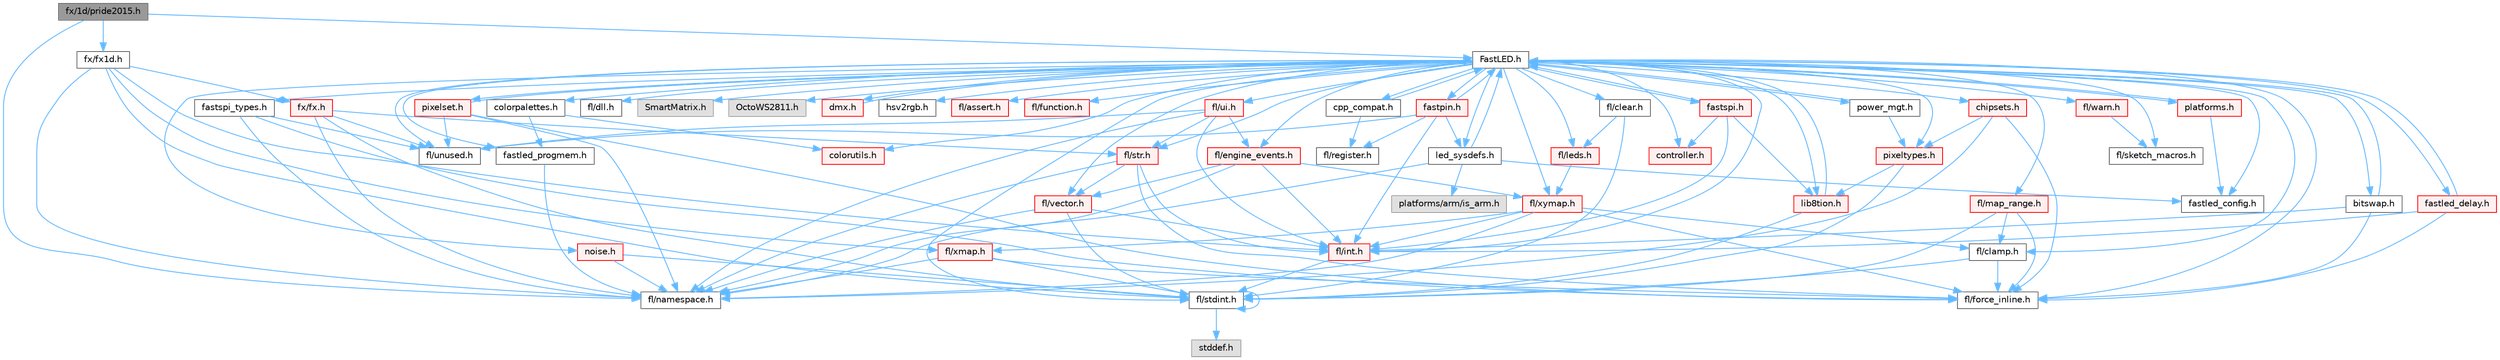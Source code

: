 digraph "fx/1d/pride2015.h"
{
 // INTERACTIVE_SVG=YES
 // LATEX_PDF_SIZE
  bgcolor="transparent";
  edge [fontname=Helvetica,fontsize=10,labelfontname=Helvetica,labelfontsize=10];
  node [fontname=Helvetica,fontsize=10,shape=box,height=0.2,width=0.4];
  Node1 [id="Node000001",label="fx/1d/pride2015.h",height=0.2,width=0.4,color="gray40", fillcolor="grey60", style="filled", fontcolor="black",tooltip=" "];
  Node1 -> Node2 [id="edge1_Node000001_Node000002",color="steelblue1",style="solid",tooltip=" "];
  Node2 [id="Node000002",label="FastLED.h",height=0.2,width=0.4,color="grey40", fillcolor="white", style="filled",URL="$db/d97/_fast_l_e_d_8h.html",tooltip="central include file for FastLED, defines the CFastLED class/object"];
  Node2 -> Node3 [id="edge2_Node000002_Node000003",color="steelblue1",style="solid",tooltip=" "];
  Node3 [id="Node000003",label="fl/stdint.h",height=0.2,width=0.4,color="grey40", fillcolor="white", style="filled",URL="$df/dd8/stdint_8h.html",tooltip=" "];
  Node3 -> Node4 [id="edge3_Node000003_Node000004",color="steelblue1",style="solid",tooltip=" "];
  Node4 [id="Node000004",label="stddef.h",height=0.2,width=0.4,color="grey60", fillcolor="#E0E0E0", style="filled",tooltip=" "];
  Node3 -> Node3 [id="edge4_Node000003_Node000003",color="steelblue1",style="solid",tooltip=" "];
  Node2 -> Node5 [id="edge5_Node000002_Node000005",color="steelblue1",style="solid",tooltip=" "];
  Node5 [id="Node000005",label="fl/dll.h",height=0.2,width=0.4,color="grey40", fillcolor="white", style="filled",URL="$d3/d4b/dll_8h.html",tooltip="FastLED dynamic library interface - lightweight header for external callers."];
  Node2 -> Node6 [id="edge6_Node000002_Node000006",color="steelblue1",style="solid",tooltip=" "];
  Node6 [id="Node000006",label="SmartMatrix.h",height=0.2,width=0.4,color="grey60", fillcolor="#E0E0E0", style="filled",tooltip=" "];
  Node2 -> Node7 [id="edge7_Node000002_Node000007",color="steelblue1",style="solid",tooltip=" "];
  Node7 [id="Node000007",label="OctoWS2811.h",height=0.2,width=0.4,color="grey60", fillcolor="#E0E0E0", style="filled",tooltip=" "];
  Node2 -> Node8 [id="edge8_Node000002_Node000008",color="steelblue1",style="solid",tooltip=" "];
  Node8 [id="Node000008",label="fl/force_inline.h",height=0.2,width=0.4,color="grey40", fillcolor="white", style="filled",URL="$d4/d64/force__inline_8h.html",tooltip=" "];
  Node2 -> Node9 [id="edge9_Node000002_Node000009",color="steelblue1",style="solid",tooltip=" "];
  Node9 [id="Node000009",label="cpp_compat.h",height=0.2,width=0.4,color="grey40", fillcolor="white", style="filled",URL="$d9/d13/cpp__compat_8h.html",tooltip="Compatibility functions based on C++ version."];
  Node9 -> Node2 [id="edge10_Node000009_Node000002",color="steelblue1",style="solid",tooltip=" "];
  Node9 -> Node10 [id="edge11_Node000009_Node000010",color="steelblue1",style="solid",tooltip=" "];
  Node10 [id="Node000010",label="fl/register.h",height=0.2,width=0.4,color="grey40", fillcolor="white", style="filled",URL="$df/d80/register_8h.html",tooltip=" "];
  Node2 -> Node11 [id="edge12_Node000002_Node000011",color="steelblue1",style="solid",tooltip=" "];
  Node11 [id="Node000011",label="fastled_config.h",height=0.2,width=0.4,color="grey40", fillcolor="white", style="filled",URL="$d5/d11/fastled__config_8h.html",tooltip="Contains definitions that can be used to configure FastLED at compile time."];
  Node2 -> Node12 [id="edge13_Node000002_Node000012",color="steelblue1",style="solid",tooltip=" "];
  Node12 [id="Node000012",label="led_sysdefs.h",height=0.2,width=0.4,color="grey40", fillcolor="white", style="filled",URL="$d9/d3e/led__sysdefs_8h.html",tooltip="Determines which platform system definitions to include."];
  Node12 -> Node2 [id="edge14_Node000012_Node000002",color="steelblue1",style="solid",tooltip=" "];
  Node12 -> Node11 [id="edge15_Node000012_Node000011",color="steelblue1",style="solid",tooltip=" "];
  Node12 -> Node13 [id="edge16_Node000012_Node000013",color="steelblue1",style="solid",tooltip=" "];
  Node13 [id="Node000013",label="platforms/arm/is_arm.h",height=0.2,width=0.4,color="grey60", fillcolor="#E0E0E0", style="filled",tooltip=" "];
  Node12 -> Node14 [id="edge17_Node000012_Node000014",color="steelblue1",style="solid",tooltip=" "];
  Node14 [id="Node000014",label="fl/namespace.h",height=0.2,width=0.4,color="grey40", fillcolor="white", style="filled",URL="$df/d2a/namespace_8h.html",tooltip="Implements the FastLED namespace macros."];
  Node2 -> Node15 [id="edge18_Node000002_Node000015",color="steelblue1",style="solid",tooltip=" "];
  Node15 [id="Node000015",label="fastled_delay.h",height=0.2,width=0.4,color="red", fillcolor="#FFF0F0", style="filled",URL="$d0/da8/fastled__delay_8h.html",tooltip="Utility functions and classes for managing delay cycles."];
  Node15 -> Node2 [id="edge19_Node000015_Node000002",color="steelblue1",style="solid",tooltip=" "];
  Node15 -> Node8 [id="edge20_Node000015_Node000008",color="steelblue1",style="solid",tooltip=" "];
  Node15 -> Node17 [id="edge21_Node000015_Node000017",color="steelblue1",style="solid",tooltip=" "];
  Node17 [id="Node000017",label="fl/int.h",height=0.2,width=0.4,color="red", fillcolor="#FFF0F0", style="filled",URL="$d3/d7e/int_8h.html",tooltip=" "];
  Node17 -> Node3 [id="edge22_Node000017_Node000003",color="steelblue1",style="solid",tooltip=" "];
  Node2 -> Node19 [id="edge23_Node000002_Node000019",color="steelblue1",style="solid",tooltip=" "];
  Node19 [id="Node000019",label="bitswap.h",height=0.2,width=0.4,color="grey40", fillcolor="white", style="filled",URL="$de/ded/bitswap_8h.html",tooltip="Functions for doing a rotation of bits/bytes used by parallel output."];
  Node19 -> Node2 [id="edge24_Node000019_Node000002",color="steelblue1",style="solid",tooltip=" "];
  Node19 -> Node8 [id="edge25_Node000019_Node000008",color="steelblue1",style="solid",tooltip=" "];
  Node19 -> Node17 [id="edge26_Node000019_Node000017",color="steelblue1",style="solid",tooltip=" "];
  Node2 -> Node20 [id="edge27_Node000002_Node000020",color="steelblue1",style="solid",tooltip=" "];
  Node20 [id="Node000020",label="controller.h",height=0.2,width=0.4,color="red", fillcolor="#FFF0F0", style="filled",URL="$d2/dd9/controller_8h.html",tooltip="deprecated: base definitions used by led controllers for writing out led data"];
  Node2 -> Node119 [id="edge28_Node000002_Node000119",color="steelblue1",style="solid",tooltip=" "];
  Node119 [id="Node000119",label="fastpin.h",height=0.2,width=0.4,color="red", fillcolor="#FFF0F0", style="filled",URL="$db/d65/fastpin_8h.html",tooltip="Class base definitions for defining fast pin access."];
  Node119 -> Node2 [id="edge29_Node000119_Node000002",color="steelblue1",style="solid",tooltip=" "];
  Node119 -> Node12 [id="edge30_Node000119_Node000012",color="steelblue1",style="solid",tooltip=" "];
  Node119 -> Node56 [id="edge31_Node000119_Node000056",color="steelblue1",style="solid",tooltip=" "];
  Node56 [id="Node000056",label="fl/unused.h",height=0.2,width=0.4,color="grey40", fillcolor="white", style="filled",URL="$d8/d4b/unused_8h.html",tooltip=" "];
  Node119 -> Node17 [id="edge32_Node000119_Node000017",color="steelblue1",style="solid",tooltip=" "];
  Node119 -> Node10 [id="edge33_Node000119_Node000010",color="steelblue1",style="solid",tooltip=" "];
  Node2 -> Node120 [id="edge34_Node000002_Node000120",color="steelblue1",style="solid",tooltip=" "];
  Node120 [id="Node000120",label="fastspi_types.h",height=0.2,width=0.4,color="grey40", fillcolor="white", style="filled",URL="$d2/ddb/fastspi__types_8h.html",tooltip="Data types and constants used by SPI interfaces."];
  Node120 -> Node8 [id="edge35_Node000120_Node000008",color="steelblue1",style="solid",tooltip=" "];
  Node120 -> Node14 [id="edge36_Node000120_Node000014",color="steelblue1",style="solid",tooltip=" "];
  Node120 -> Node56 [id="edge37_Node000120_Node000056",color="steelblue1",style="solid",tooltip=" "];
  Node2 -> Node121 [id="edge38_Node000002_Node000121",color="steelblue1",style="solid",tooltip=" "];
  Node121 [id="Node000121",label="dmx.h",height=0.2,width=0.4,color="red", fillcolor="#FFF0F0", style="filled",URL="$d3/de1/dmx_8h.html",tooltip="Defines the DMX512-based LED controllers."];
  Node121 -> Node2 [id="edge39_Node000121_Node000002",color="steelblue1",style="solid",tooltip=" "];
  Node2 -> Node124 [id="edge40_Node000002_Node000124",color="steelblue1",style="solid",tooltip=" "];
  Node124 [id="Node000124",label="platforms.h",height=0.2,width=0.4,color="red", fillcolor="#FFF0F0", style="filled",URL="$da/dc9/platforms_8h.html",tooltip="Determines which platforms headers to include."];
  Node124 -> Node2 [id="edge41_Node000124_Node000002",color="steelblue1",style="solid",tooltip=" "];
  Node124 -> Node11 [id="edge42_Node000124_Node000011",color="steelblue1",style="solid",tooltip=" "];
  Node2 -> Node32 [id="edge43_Node000002_Node000032",color="steelblue1",style="solid",tooltip=" "];
  Node32 [id="Node000032",label="fastled_progmem.h",height=0.2,width=0.4,color="grey40", fillcolor="white", style="filled",URL="$df/dab/fastled__progmem_8h.html",tooltip="Wrapper definitions to allow seamless use of PROGMEM in environments that have it."];
  Node32 -> Node14 [id="edge44_Node000032_Node000014",color="steelblue1",style="solid",tooltip=" "];
  Node2 -> Node23 [id="edge45_Node000002_Node000023",color="steelblue1",style="solid",tooltip=" "];
  Node23 [id="Node000023",label="lib8tion.h",height=0.2,width=0.4,color="red", fillcolor="#FFF0F0", style="filled",URL="$df/da5/lib8tion_8h.html",tooltip="Fast, efficient 8-bit math functions specifically designed for high-performance LED programming."];
  Node23 -> Node2 [id="edge46_Node000023_Node000002",color="steelblue1",style="solid",tooltip=" "];
  Node23 -> Node3 [id="edge47_Node000023_Node000003",color="steelblue1",style="solid",tooltip=" "];
  Node2 -> Node22 [id="edge48_Node000002_Node000022",color="steelblue1",style="solid",tooltip=" "];
  Node22 [id="Node000022",label="pixeltypes.h",height=0.2,width=0.4,color="red", fillcolor="#FFF0F0", style="filled",URL="$d2/dba/pixeltypes_8h.html",tooltip="Includes defintions for RGB and HSV pixels."];
  Node22 -> Node3 [id="edge49_Node000022_Node000003",color="steelblue1",style="solid",tooltip=" "];
  Node22 -> Node23 [id="edge50_Node000022_Node000023",color="steelblue1",style="solid",tooltip=" "];
  Node2 -> Node80 [id="edge51_Node000002_Node000080",color="steelblue1",style="solid",tooltip=" "];
  Node80 [id="Node000080",label="hsv2rgb.h",height=0.2,width=0.4,color="grey40", fillcolor="white", style="filled",URL="$de/d9a/hsv2rgb_8h.html",tooltip="Functions to convert from the HSV colorspace to the RGB colorspace."];
  Node2 -> Node126 [id="edge52_Node000002_Node000126",color="steelblue1",style="solid",tooltip=" "];
  Node126 [id="Node000126",label="colorutils.h",height=0.2,width=0.4,color="red", fillcolor="#FFF0F0", style="filled",URL="$d1/dfb/colorutils_8h.html",tooltip=" "];
  Node2 -> Node131 [id="edge53_Node000002_Node000131",color="steelblue1",style="solid",tooltip=" "];
  Node131 [id="Node000131",label="pixelset.h",height=0.2,width=0.4,color="red", fillcolor="#FFF0F0", style="filled",URL="$d4/d46/pixelset_8h.html",tooltip="Declares classes for managing logical groups of LEDs."];
  Node131 -> Node8 [id="edge54_Node000131_Node000008",color="steelblue1",style="solid",tooltip=" "];
  Node131 -> Node14 [id="edge55_Node000131_Node000014",color="steelblue1",style="solid",tooltip=" "];
  Node131 -> Node56 [id="edge56_Node000131_Node000056",color="steelblue1",style="solid",tooltip=" "];
  Node131 -> Node2 [id="edge57_Node000131_Node000002",color="steelblue1",style="solid",tooltip=" "];
  Node2 -> Node132 [id="edge58_Node000002_Node000132",color="steelblue1",style="solid",tooltip=" "];
  Node132 [id="Node000132",label="colorpalettes.h",height=0.2,width=0.4,color="grey40", fillcolor="white", style="filled",URL="$dc/dcc/colorpalettes_8h.html",tooltip="Declarations for the predefined color palettes supplied by FastLED."];
  Node132 -> Node126 [id="edge59_Node000132_Node000126",color="steelblue1",style="solid",tooltip=" "];
  Node132 -> Node32 [id="edge60_Node000132_Node000032",color="steelblue1",style="solid",tooltip=" "];
  Node2 -> Node133 [id="edge61_Node000002_Node000133",color="steelblue1",style="solid",tooltip=" "];
  Node133 [id="Node000133",label="noise.h",height=0.2,width=0.4,color="red", fillcolor="#FFF0F0", style="filled",URL="$d1/d31/noise_8h.html",tooltip="Functions to generate and fill arrays with noise."];
  Node133 -> Node3 [id="edge62_Node000133_Node000003",color="steelblue1",style="solid",tooltip=" "];
  Node133 -> Node14 [id="edge63_Node000133_Node000014",color="steelblue1",style="solid",tooltip=" "];
  Node2 -> Node134 [id="edge64_Node000002_Node000134",color="steelblue1",style="solid",tooltip=" "];
  Node134 [id="Node000134",label="power_mgt.h",height=0.2,width=0.4,color="grey40", fillcolor="white", style="filled",URL="$dc/d5b/power__mgt_8h.html",tooltip="Functions to limit the power used by FastLED."];
  Node134 -> Node2 [id="edge65_Node000134_Node000002",color="steelblue1",style="solid",tooltip=" "];
  Node134 -> Node22 [id="edge66_Node000134_Node000022",color="steelblue1",style="solid",tooltip=" "];
  Node2 -> Node135 [id="edge67_Node000002_Node000135",color="steelblue1",style="solid",tooltip=" "];
  Node135 [id="Node000135",label="fastspi.h",height=0.2,width=0.4,color="red", fillcolor="#FFF0F0", style="filled",URL="$d6/ddc/fastspi_8h.html",tooltip="Serial peripheral interface (SPI) definitions per platform."];
  Node135 -> Node2 [id="edge68_Node000135_Node000002",color="steelblue1",style="solid",tooltip=" "];
  Node135 -> Node20 [id="edge69_Node000135_Node000020",color="steelblue1",style="solid",tooltip=" "];
  Node135 -> Node23 [id="edge70_Node000135_Node000023",color="steelblue1",style="solid",tooltip=" "];
  Node135 -> Node17 [id="edge71_Node000135_Node000017",color="steelblue1",style="solid",tooltip=" "];
  Node2 -> Node137 [id="edge72_Node000002_Node000137",color="steelblue1",style="solid",tooltip=" "];
  Node137 [id="Node000137",label="chipsets.h",height=0.2,width=0.4,color="red", fillcolor="#FFF0F0", style="filled",URL="$db/d66/chipsets_8h.html",tooltip="Contains the bulk of the definitions for the various LED chipsets supported."];
  Node137 -> Node22 [id="edge73_Node000137_Node000022",color="steelblue1",style="solid",tooltip=" "];
  Node137 -> Node8 [id="edge74_Node000137_Node000008",color="steelblue1",style="solid",tooltip=" "];
  Node137 -> Node14 [id="edge75_Node000137_Node000014",color="steelblue1",style="solid",tooltip=" "];
  Node2 -> Node95 [id="edge76_Node000002_Node000095",color="steelblue1",style="solid",tooltip=" "];
  Node95 [id="Node000095",label="fl/engine_events.h",height=0.2,width=0.4,color="red", fillcolor="#FFF0F0", style="filled",URL="$db/dc0/engine__events_8h.html",tooltip=" "];
  Node95 -> Node14 [id="edge77_Node000095_Node000014",color="steelblue1",style="solid",tooltip=" "];
  Node95 -> Node69 [id="edge78_Node000095_Node000069",color="steelblue1",style="solid",tooltip=" "];
  Node69 [id="Node000069",label="fl/vector.h",height=0.2,width=0.4,color="red", fillcolor="#FFF0F0", style="filled",URL="$d6/d68/vector_8h.html",tooltip=" "];
  Node69 -> Node3 [id="edge79_Node000069_Node000003",color="steelblue1",style="solid",tooltip=" "];
  Node69 -> Node17 [id="edge80_Node000069_Node000017",color="steelblue1",style="solid",tooltip=" "];
  Node69 -> Node14 [id="edge81_Node000069_Node000014",color="steelblue1",style="solid",tooltip=" "];
  Node95 -> Node116 [id="edge82_Node000095_Node000116",color="steelblue1",style="solid",tooltip=" "];
  Node116 [id="Node000116",label="fl/xymap.h",height=0.2,width=0.4,color="red", fillcolor="#FFF0F0", style="filled",URL="$da/d61/xymap_8h.html",tooltip=" "];
  Node116 -> Node17 [id="edge83_Node000116_Node000017",color="steelblue1",style="solid",tooltip=" "];
  Node116 -> Node14 [id="edge84_Node000116_Node000014",color="steelblue1",style="solid",tooltip=" "];
  Node116 -> Node8 [id="edge85_Node000116_Node000008",color="steelblue1",style="solid",tooltip=" "];
  Node116 -> Node38 [id="edge86_Node000116_Node000038",color="steelblue1",style="solid",tooltip=" "];
  Node38 [id="Node000038",label="fl/clamp.h",height=0.2,width=0.4,color="grey40", fillcolor="white", style="filled",URL="$d6/dd3/clamp_8h.html",tooltip=" "];
  Node38 -> Node3 [id="edge87_Node000038_Node000003",color="steelblue1",style="solid",tooltip=" "];
  Node38 -> Node8 [id="edge88_Node000038_Node000008",color="steelblue1",style="solid",tooltip=" "];
  Node116 -> Node117 [id="edge89_Node000116_Node000117",color="steelblue1",style="solid",tooltip=" "];
  Node117 [id="Node000117",label="fl/xmap.h",height=0.2,width=0.4,color="red", fillcolor="#FFF0F0", style="filled",URL="$dd/dcc/xmap_8h.html",tooltip=" "];
  Node117 -> Node3 [id="edge90_Node000117_Node000003",color="steelblue1",style="solid",tooltip=" "];
  Node117 -> Node8 [id="edge91_Node000117_Node000008",color="steelblue1",style="solid",tooltip=" "];
  Node117 -> Node14 [id="edge92_Node000117_Node000014",color="steelblue1",style="solid",tooltip=" "];
  Node95 -> Node17 [id="edge93_Node000095_Node000017",color="steelblue1",style="solid",tooltip=" "];
  Node2 -> Node139 [id="edge94_Node000002_Node000139",color="steelblue1",style="solid",tooltip=" "];
  Node139 [id="Node000139",label="fl/leds.h",height=0.2,width=0.4,color="red", fillcolor="#FFF0F0", style="filled",URL="$da/d78/leds_8h.html",tooltip=" "];
  Node139 -> Node116 [id="edge95_Node000139_Node000116",color="steelblue1",style="solid",tooltip=" "];
  Node2 -> Node17 [id="edge96_Node000002_Node000017",color="steelblue1",style="solid",tooltip=" "];
  Node2 -> Node34 [id="edge97_Node000002_Node000034",color="steelblue1",style="solid",tooltip=" "];
  Node34 [id="Node000034",label="fl/str.h",height=0.2,width=0.4,color="red", fillcolor="#FFF0F0", style="filled",URL="$d1/d93/str_8h.html",tooltip=" "];
  Node34 -> Node17 [id="edge98_Node000034_Node000017",color="steelblue1",style="solid",tooltip=" "];
  Node34 -> Node14 [id="edge99_Node000034_Node000014",color="steelblue1",style="solid",tooltip=" "];
  Node34 -> Node69 [id="edge100_Node000034_Node000069",color="steelblue1",style="solid",tooltip=" "];
  Node34 -> Node8 [id="edge101_Node000034_Node000008",color="steelblue1",style="solid",tooltip=" "];
  Node2 -> Node116 [id="edge102_Node000002_Node000116",color="steelblue1",style="solid",tooltip=" "];
  Node2 -> Node38 [id="edge103_Node000002_Node000038",color="steelblue1",style="solid",tooltip=" "];
  Node2 -> Node39 [id="edge104_Node000002_Node000039",color="steelblue1",style="solid",tooltip=" "];
  Node39 [id="Node000039",label="fl/map_range.h",height=0.2,width=0.4,color="red", fillcolor="#FFF0F0", style="filled",URL="$d1/d47/map__range_8h.html",tooltip=" "];
  Node39 -> Node3 [id="edge105_Node000039_Node000003",color="steelblue1",style="solid",tooltip=" "];
  Node39 -> Node38 [id="edge106_Node000039_Node000038",color="steelblue1",style="solid",tooltip=" "];
  Node39 -> Node8 [id="edge107_Node000039_Node000008",color="steelblue1",style="solid",tooltip=" "];
  Node2 -> Node109 [id="edge108_Node000002_Node000109",color="steelblue1",style="solid",tooltip=" "];
  Node109 [id="Node000109",label="fl/warn.h",height=0.2,width=0.4,color="red", fillcolor="#FFF0F0", style="filled",URL="$de/d77/warn_8h.html",tooltip=" "];
  Node109 -> Node112 [id="edge109_Node000109_Node000112",color="steelblue1",style="solid",tooltip=" "];
  Node112 [id="Node000112",label="fl/sketch_macros.h",height=0.2,width=0.4,color="grey40", fillcolor="white", style="filled",URL="$d1/dbc/sketch__macros_8h.html",tooltip=" "];
  Node2 -> Node99 [id="edge110_Node000002_Node000099",color="steelblue1",style="solid",tooltip=" "];
  Node99 [id="Node000099",label="fl/assert.h",height=0.2,width=0.4,color="red", fillcolor="#FFF0F0", style="filled",URL="$dc/da7/assert_8h.html",tooltip=" "];
  Node2 -> Node56 [id="edge111_Node000002_Node000056",color="steelblue1",style="solid",tooltip=" "];
  Node2 -> Node69 [id="edge112_Node000002_Node000069",color="steelblue1",style="solid",tooltip=" "];
  Node2 -> Node114 [id="edge113_Node000002_Node000114",color="steelblue1",style="solid",tooltip=" "];
  Node114 [id="Node000114",label="fl/function.h",height=0.2,width=0.4,color="red", fillcolor="#FFF0F0", style="filled",URL="$dd/d67/function_8h.html",tooltip=" "];
  Node2 -> Node140 [id="edge114_Node000002_Node000140",color="steelblue1",style="solid",tooltip=" "];
  Node140 [id="Node000140",label="fl/clear.h",height=0.2,width=0.4,color="grey40", fillcolor="white", style="filled",URL="$df/db0/clear_8h.html",tooltip=" "];
  Node140 -> Node139 [id="edge115_Node000140_Node000139",color="steelblue1",style="solid",tooltip=" "];
  Node140 -> Node3 [id="edge116_Node000140_Node000003",color="steelblue1",style="solid",tooltip=" "];
  Node2 -> Node141 [id="edge117_Node000002_Node000141",color="steelblue1",style="solid",tooltip=" "];
  Node141 [id="Node000141",label="fl/ui.h",height=0.2,width=0.4,color="red", fillcolor="#FFF0F0", style="filled",URL="$d9/d3b/ui_8h.html",tooltip=" "];
  Node141 -> Node14 [id="edge118_Node000141_Node000014",color="steelblue1",style="solid",tooltip=" "];
  Node141 -> Node34 [id="edge119_Node000141_Node000034",color="steelblue1",style="solid",tooltip=" "];
  Node141 -> Node17 [id="edge120_Node000141_Node000017",color="steelblue1",style="solid",tooltip=" "];
  Node141 -> Node95 [id="edge121_Node000141_Node000095",color="steelblue1",style="solid",tooltip=" "];
  Node141 -> Node56 [id="edge122_Node000141_Node000056",color="steelblue1",style="solid",tooltip=" "];
  Node2 -> Node112 [id="edge123_Node000002_Node000112",color="steelblue1",style="solid",tooltip=" "];
  Node1 -> Node14 [id="edge124_Node000001_Node000014",color="steelblue1",style="solid",tooltip=" "];
  Node1 -> Node149 [id="edge125_Node000001_Node000149",color="steelblue1",style="solid",tooltip=" "];
  Node149 [id="Node000149",label="fx/fx1d.h",height=0.2,width=0.4,color="grey40", fillcolor="white", style="filled",URL="$da/d81/fx1d_8h.html",tooltip=" "];
  Node149 -> Node3 [id="edge126_Node000149_Node000003",color="steelblue1",style="solid",tooltip=" "];
  Node149 -> Node17 [id="edge127_Node000149_Node000017",color="steelblue1",style="solid",tooltip=" "];
  Node149 -> Node14 [id="edge128_Node000149_Node000014",color="steelblue1",style="solid",tooltip=" "];
  Node149 -> Node117 [id="edge129_Node000149_Node000117",color="steelblue1",style="solid",tooltip=" "];
  Node149 -> Node150 [id="edge130_Node000149_Node000150",color="steelblue1",style="solid",tooltip=" "];
  Node150 [id="Node000150",label="fx/fx.h",height=0.2,width=0.4,color="red", fillcolor="#FFF0F0", style="filled",URL="$d2/d0c/fx_8h.html",tooltip=" "];
  Node150 -> Node3 [id="edge131_Node000150_Node000003",color="steelblue1",style="solid",tooltip=" "];
  Node150 -> Node14 [id="edge132_Node000150_Node000014",color="steelblue1",style="solid",tooltip=" "];
  Node150 -> Node34 [id="edge133_Node000150_Node000034",color="steelblue1",style="solid",tooltip=" "];
  Node150 -> Node56 [id="edge134_Node000150_Node000056",color="steelblue1",style="solid",tooltip=" "];
}
